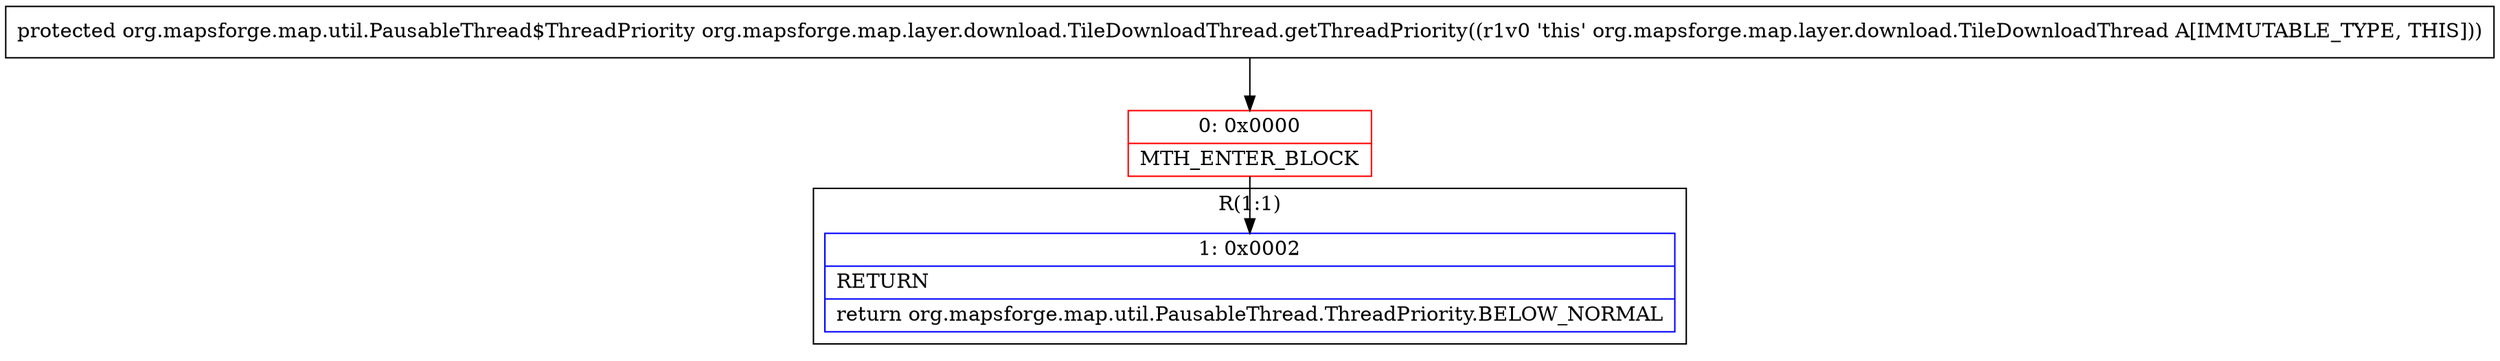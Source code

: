 digraph "CFG fororg.mapsforge.map.layer.download.TileDownloadThread.getThreadPriority()Lorg\/mapsforge\/map\/util\/PausableThread$ThreadPriority;" {
subgraph cluster_Region_1184292836 {
label = "R(1:1)";
node [shape=record,color=blue];
Node_1 [shape=record,label="{1\:\ 0x0002|RETURN\l|return org.mapsforge.map.util.PausableThread.ThreadPriority.BELOW_NORMAL\l}"];
}
Node_0 [shape=record,color=red,label="{0\:\ 0x0000|MTH_ENTER_BLOCK\l}"];
MethodNode[shape=record,label="{protected org.mapsforge.map.util.PausableThread$ThreadPriority org.mapsforge.map.layer.download.TileDownloadThread.getThreadPriority((r1v0 'this' org.mapsforge.map.layer.download.TileDownloadThread A[IMMUTABLE_TYPE, THIS])) }"];
MethodNode -> Node_0;
Node_0 -> Node_1;
}

